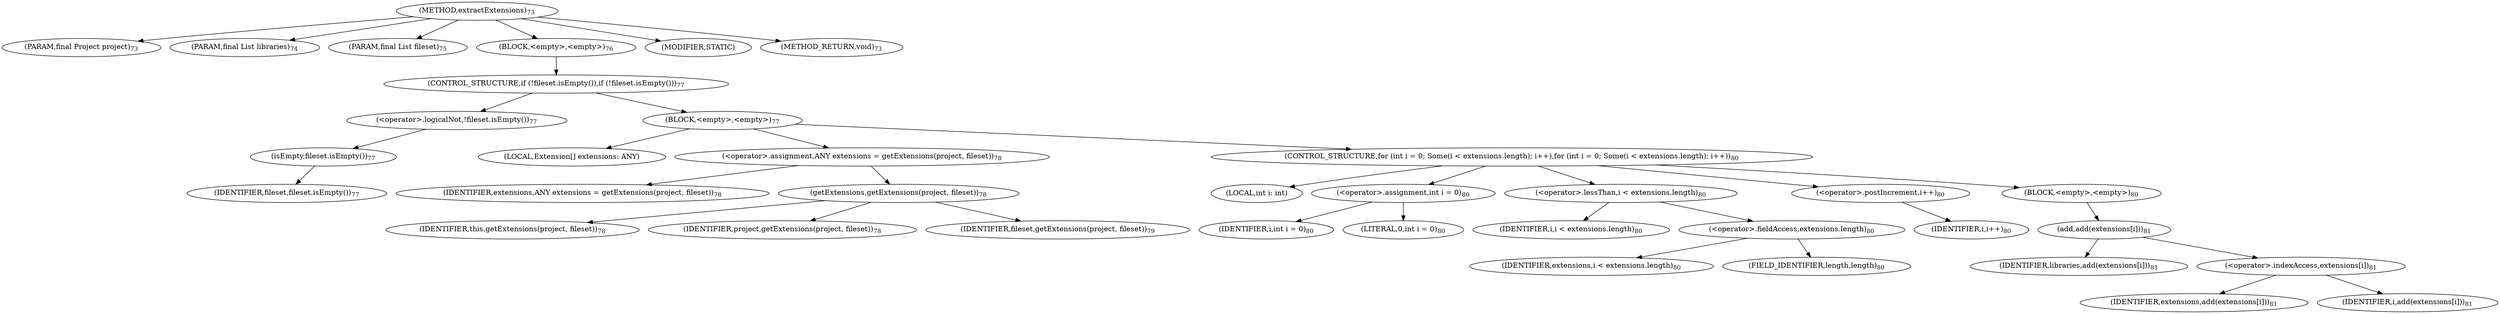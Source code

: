 digraph "extractExtensions" {  
"79" [label = <(METHOD,extractExtensions)<SUB>73</SUB>> ]
"80" [label = <(PARAM,final Project project)<SUB>73</SUB>> ]
"81" [label = <(PARAM,final List libraries)<SUB>74</SUB>> ]
"82" [label = <(PARAM,final List fileset)<SUB>75</SUB>> ]
"83" [label = <(BLOCK,&lt;empty&gt;,&lt;empty&gt;)<SUB>76</SUB>> ]
"84" [label = <(CONTROL_STRUCTURE,if (!fileset.isEmpty()),if (!fileset.isEmpty()))<SUB>77</SUB>> ]
"85" [label = <(&lt;operator&gt;.logicalNot,!fileset.isEmpty())<SUB>77</SUB>> ]
"86" [label = <(isEmpty,fileset.isEmpty())<SUB>77</SUB>> ]
"87" [label = <(IDENTIFIER,fileset,fileset.isEmpty())<SUB>77</SUB>> ]
"88" [label = <(BLOCK,&lt;empty&gt;,&lt;empty&gt;)<SUB>77</SUB>> ]
"89" [label = <(LOCAL,Extension[] extensions: ANY)> ]
"90" [label = <(&lt;operator&gt;.assignment,ANY extensions = getExtensions(project, fileset))<SUB>78</SUB>> ]
"91" [label = <(IDENTIFIER,extensions,ANY extensions = getExtensions(project, fileset))<SUB>78</SUB>> ]
"92" [label = <(getExtensions,getExtensions(project, fileset))<SUB>78</SUB>> ]
"93" [label = <(IDENTIFIER,this,getExtensions(project, fileset))<SUB>78</SUB>> ]
"94" [label = <(IDENTIFIER,project,getExtensions(project, fileset))<SUB>78</SUB>> ]
"95" [label = <(IDENTIFIER,fileset,getExtensions(project, fileset))<SUB>79</SUB>> ]
"96" [label = <(CONTROL_STRUCTURE,for (int i = 0; Some(i &lt; extensions.length); i++),for (int i = 0; Some(i &lt; extensions.length); i++))<SUB>80</SUB>> ]
"97" [label = <(LOCAL,int i: int)> ]
"98" [label = <(&lt;operator&gt;.assignment,int i = 0)<SUB>80</SUB>> ]
"99" [label = <(IDENTIFIER,i,int i = 0)<SUB>80</SUB>> ]
"100" [label = <(LITERAL,0,int i = 0)<SUB>80</SUB>> ]
"101" [label = <(&lt;operator&gt;.lessThan,i &lt; extensions.length)<SUB>80</SUB>> ]
"102" [label = <(IDENTIFIER,i,i &lt; extensions.length)<SUB>80</SUB>> ]
"103" [label = <(&lt;operator&gt;.fieldAccess,extensions.length)<SUB>80</SUB>> ]
"104" [label = <(IDENTIFIER,extensions,i &lt; extensions.length)<SUB>80</SUB>> ]
"105" [label = <(FIELD_IDENTIFIER,length,length)<SUB>80</SUB>> ]
"106" [label = <(&lt;operator&gt;.postIncrement,i++)<SUB>80</SUB>> ]
"107" [label = <(IDENTIFIER,i,i++)<SUB>80</SUB>> ]
"108" [label = <(BLOCK,&lt;empty&gt;,&lt;empty&gt;)<SUB>80</SUB>> ]
"109" [label = <(add,add(extensions[i]))<SUB>81</SUB>> ]
"110" [label = <(IDENTIFIER,libraries,add(extensions[i]))<SUB>81</SUB>> ]
"111" [label = <(&lt;operator&gt;.indexAccess,extensions[i])<SUB>81</SUB>> ]
"112" [label = <(IDENTIFIER,extensions,add(extensions[i]))<SUB>81</SUB>> ]
"113" [label = <(IDENTIFIER,i,add(extensions[i]))<SUB>81</SUB>> ]
"114" [label = <(MODIFIER,STATIC)> ]
"115" [label = <(METHOD_RETURN,void)<SUB>73</SUB>> ]
  "79" -> "80" 
  "79" -> "81" 
  "79" -> "82" 
  "79" -> "83" 
  "79" -> "114" 
  "79" -> "115" 
  "83" -> "84" 
  "84" -> "85" 
  "84" -> "88" 
  "85" -> "86" 
  "86" -> "87" 
  "88" -> "89" 
  "88" -> "90" 
  "88" -> "96" 
  "90" -> "91" 
  "90" -> "92" 
  "92" -> "93" 
  "92" -> "94" 
  "92" -> "95" 
  "96" -> "97" 
  "96" -> "98" 
  "96" -> "101" 
  "96" -> "106" 
  "96" -> "108" 
  "98" -> "99" 
  "98" -> "100" 
  "101" -> "102" 
  "101" -> "103" 
  "103" -> "104" 
  "103" -> "105" 
  "106" -> "107" 
  "108" -> "109" 
  "109" -> "110" 
  "109" -> "111" 
  "111" -> "112" 
  "111" -> "113" 
}

